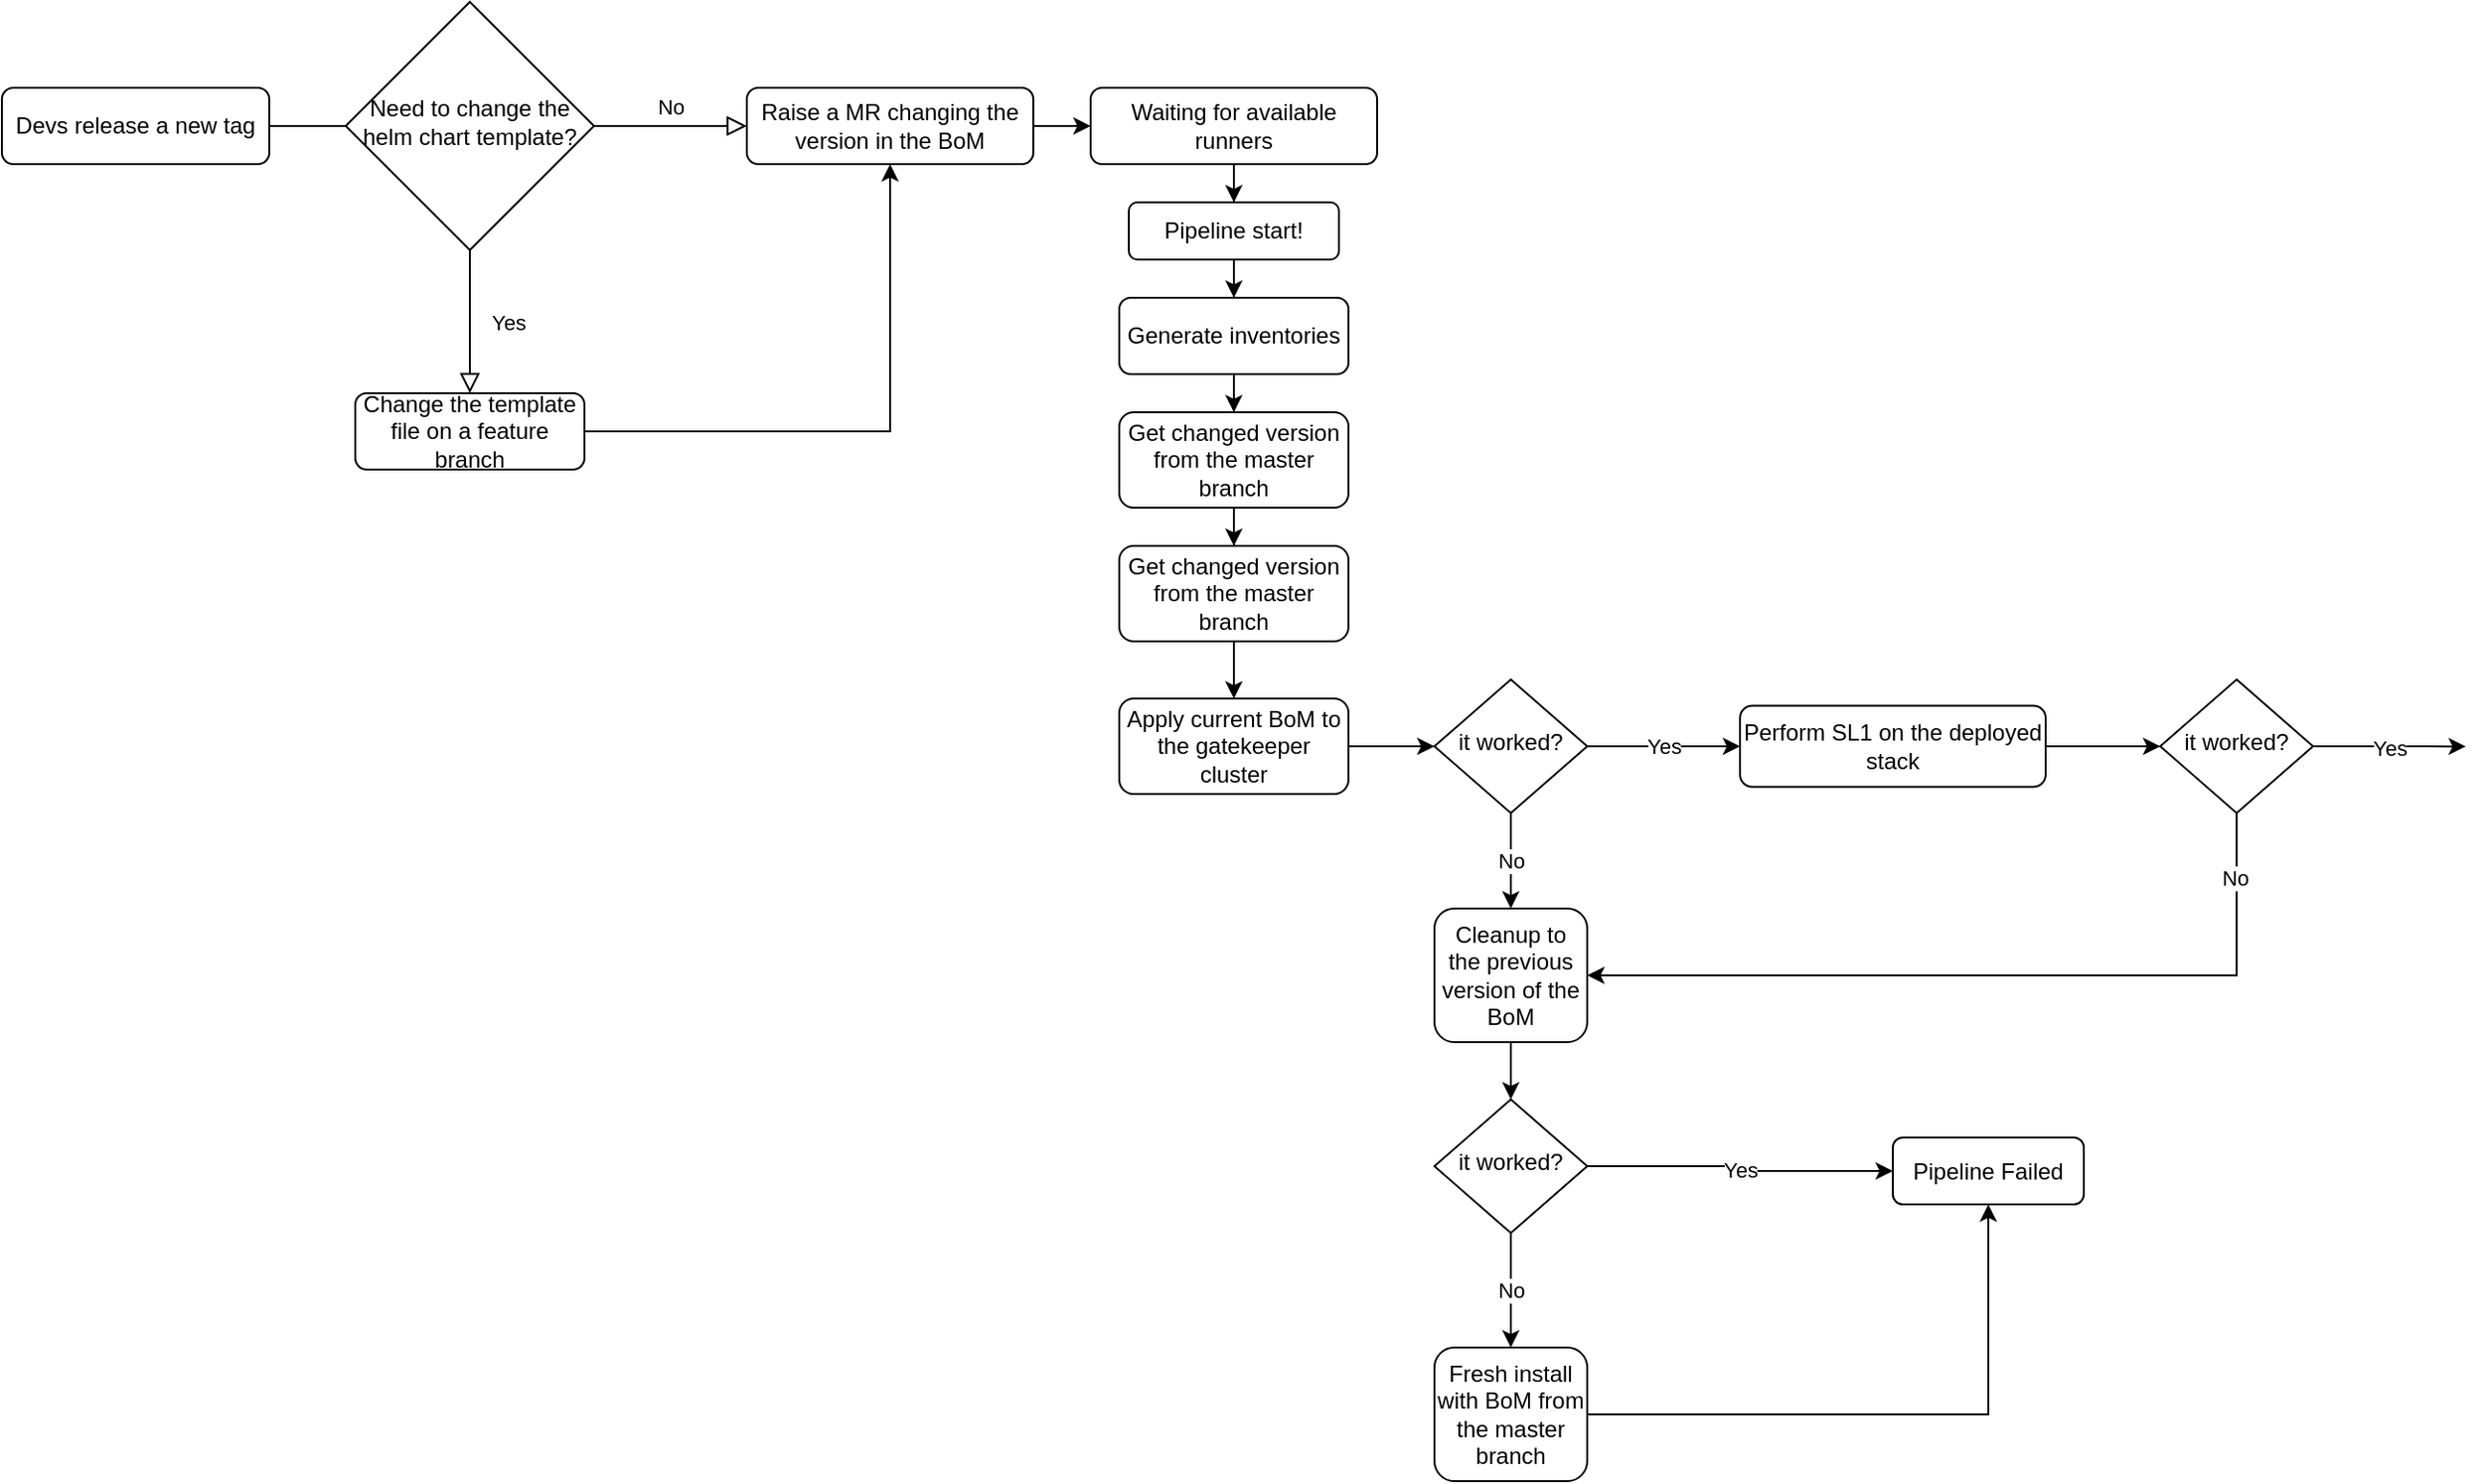 <mxfile version="14.8.5" type="github">
  <diagram id="C5RBs43oDa-KdzZeNtuy" name="Page-1">
    <mxGraphModel dx="1185" dy="600" grid="1" gridSize="10" guides="1" tooltips="1" connect="1" arrows="1" fold="1" page="1" pageScale="1" pageWidth="827" pageHeight="1169" math="0" shadow="0">
      <root>
        <mxCell id="WIyWlLk6GJQsqaUBKTNV-0" />
        <mxCell id="WIyWlLk6GJQsqaUBKTNV-1" parent="WIyWlLk6GJQsqaUBKTNV-0" />
        <mxCell id="WIyWlLk6GJQsqaUBKTNV-2" value="" style="rounded=0;html=1;jettySize=auto;orthogonalLoop=1;fontSize=11;endArrow=block;endFill=0;endSize=8;strokeWidth=1;shadow=0;labelBackgroundColor=none;edgeStyle=orthogonalEdgeStyle;entryX=0;entryY=0.5;entryDx=0;entryDy=0;" parent="WIyWlLk6GJQsqaUBKTNV-1" source="WIyWlLk6GJQsqaUBKTNV-3" target="WIyWlLk6GJQsqaUBKTNV-6" edge="1">
          <mxGeometry relative="1" as="geometry">
            <mxPoint x="220" y="160" as="targetPoint" />
            <Array as="points">
              <mxPoint x="230" y="100" />
              <mxPoint x="230" y="100" />
            </Array>
          </mxGeometry>
        </mxCell>
        <mxCell id="WIyWlLk6GJQsqaUBKTNV-3" value="Devs release a new tag" style="rounded=1;whiteSpace=wrap;html=1;fontSize=12;glass=0;strokeWidth=1;shadow=0;" parent="WIyWlLk6GJQsqaUBKTNV-1" vertex="1">
          <mxGeometry x="40" y="80" width="140" height="40" as="geometry" />
        </mxCell>
        <mxCell id="WIyWlLk6GJQsqaUBKTNV-4" value="Yes" style="rounded=0;html=1;jettySize=auto;orthogonalLoop=1;fontSize=11;endArrow=block;endFill=0;endSize=8;strokeWidth=1;shadow=0;labelBackgroundColor=none;edgeStyle=orthogonalEdgeStyle;entryX=0.5;entryY=0;entryDx=0;entryDy=0;" parent="WIyWlLk6GJQsqaUBKTNV-1" source="WIyWlLk6GJQsqaUBKTNV-6" target="WIyWlLk6GJQsqaUBKTNV-12" edge="1">
          <mxGeometry y="20" relative="1" as="geometry">
            <mxPoint as="offset" />
            <mxPoint x="285" y="210" as="targetPoint" />
          </mxGeometry>
        </mxCell>
        <mxCell id="WIyWlLk6GJQsqaUBKTNV-5" value="No" style="edgeStyle=orthogonalEdgeStyle;rounded=0;html=1;jettySize=auto;orthogonalLoop=1;fontSize=11;endArrow=block;endFill=0;endSize=8;strokeWidth=1;shadow=0;labelBackgroundColor=none;" parent="WIyWlLk6GJQsqaUBKTNV-1" source="WIyWlLk6GJQsqaUBKTNV-6" target="WIyWlLk6GJQsqaUBKTNV-7" edge="1">
          <mxGeometry y="10" relative="1" as="geometry">
            <mxPoint as="offset" />
          </mxGeometry>
        </mxCell>
        <mxCell id="WIyWlLk6GJQsqaUBKTNV-6" value="Need to change the helm chart template?" style="rhombus;whiteSpace=wrap;html=1;shadow=0;fontFamily=Helvetica;fontSize=12;align=center;strokeWidth=1;spacing=6;spacingTop=-4;" parent="WIyWlLk6GJQsqaUBKTNV-1" vertex="1">
          <mxGeometry x="220" y="35" width="130" height="130" as="geometry" />
        </mxCell>
        <mxCell id="pL0gPGD2MSd4G1JxEeV1-37" style="edgeStyle=orthogonalEdgeStyle;rounded=0;orthogonalLoop=1;jettySize=auto;html=1;entryX=0;entryY=0.5;entryDx=0;entryDy=0;" edge="1" parent="WIyWlLk6GJQsqaUBKTNV-1" source="WIyWlLk6GJQsqaUBKTNV-7" target="pL0gPGD2MSd4G1JxEeV1-35">
          <mxGeometry relative="1" as="geometry" />
        </mxCell>
        <mxCell id="WIyWlLk6GJQsqaUBKTNV-7" value="Raise a MR changing the version in the BoM" style="rounded=1;whiteSpace=wrap;html=1;fontSize=12;glass=0;strokeWidth=1;shadow=0;" parent="WIyWlLk6GJQsqaUBKTNV-1" vertex="1">
          <mxGeometry x="430" y="80" width="150" height="40" as="geometry" />
        </mxCell>
        <mxCell id="pL0gPGD2MSd4G1JxEeV1-7" value="" style="edgeStyle=orthogonalEdgeStyle;rounded=0;orthogonalLoop=1;jettySize=auto;html=1;" edge="1" parent="WIyWlLk6GJQsqaUBKTNV-1" source="WIyWlLk6GJQsqaUBKTNV-11" target="pL0gPGD2MSd4G1JxEeV1-6">
          <mxGeometry relative="1" as="geometry" />
        </mxCell>
        <mxCell id="WIyWlLk6GJQsqaUBKTNV-11" value="Generate inventories" style="rounded=1;whiteSpace=wrap;html=1;fontSize=12;glass=0;strokeWidth=1;shadow=0;" parent="WIyWlLk6GJQsqaUBKTNV-1" vertex="1">
          <mxGeometry x="625" y="190" width="120" height="40" as="geometry" />
        </mxCell>
        <mxCell id="pL0gPGD2MSd4G1JxEeV1-2" style="edgeStyle=orthogonalEdgeStyle;rounded=0;orthogonalLoop=1;jettySize=auto;html=1;exitX=1;exitY=0.5;exitDx=0;exitDy=0;" edge="1" parent="WIyWlLk6GJQsqaUBKTNV-1" source="WIyWlLk6GJQsqaUBKTNV-12" target="WIyWlLk6GJQsqaUBKTNV-7">
          <mxGeometry relative="1" as="geometry" />
        </mxCell>
        <mxCell id="WIyWlLk6GJQsqaUBKTNV-12" value="Change the template file on a feature branch" style="rounded=1;whiteSpace=wrap;html=1;fontSize=12;glass=0;strokeWidth=1;shadow=0;" parent="WIyWlLk6GJQsqaUBKTNV-1" vertex="1">
          <mxGeometry x="225" y="240" width="120" height="40" as="geometry" />
        </mxCell>
        <mxCell id="pL0gPGD2MSd4G1JxEeV1-5" value="" style="edgeStyle=orthogonalEdgeStyle;rounded=0;orthogonalLoop=1;jettySize=auto;html=1;" edge="1" parent="WIyWlLk6GJQsqaUBKTNV-1" source="pL0gPGD2MSd4G1JxEeV1-3" target="WIyWlLk6GJQsqaUBKTNV-11">
          <mxGeometry relative="1" as="geometry" />
        </mxCell>
        <mxCell id="pL0gPGD2MSd4G1JxEeV1-3" value="Pipeline start!" style="rounded=1;whiteSpace=wrap;html=1;fontSize=12;glass=0;strokeWidth=1;shadow=0;" vertex="1" parent="WIyWlLk6GJQsqaUBKTNV-1">
          <mxGeometry x="630" y="140" width="110" height="30" as="geometry" />
        </mxCell>
        <mxCell id="pL0gPGD2MSd4G1JxEeV1-9" value="" style="edgeStyle=orthogonalEdgeStyle;rounded=0;orthogonalLoop=1;jettySize=auto;html=1;" edge="1" parent="WIyWlLk6GJQsqaUBKTNV-1" source="pL0gPGD2MSd4G1JxEeV1-6" target="pL0gPGD2MSd4G1JxEeV1-8">
          <mxGeometry relative="1" as="geometry" />
        </mxCell>
        <mxCell id="pL0gPGD2MSd4G1JxEeV1-6" value="Get changed version from the master branch" style="rounded=1;whiteSpace=wrap;html=1;fontSize=12;glass=0;strokeWidth=1;shadow=0;" vertex="1" parent="WIyWlLk6GJQsqaUBKTNV-1">
          <mxGeometry x="625" y="250" width="120" height="50" as="geometry" />
        </mxCell>
        <mxCell id="pL0gPGD2MSd4G1JxEeV1-12" value="" style="edgeStyle=orthogonalEdgeStyle;rounded=0;orthogonalLoop=1;jettySize=auto;html=1;" edge="1" parent="WIyWlLk6GJQsqaUBKTNV-1" source="pL0gPGD2MSd4G1JxEeV1-8" target="pL0gPGD2MSd4G1JxEeV1-11">
          <mxGeometry relative="1" as="geometry" />
        </mxCell>
        <mxCell id="pL0gPGD2MSd4G1JxEeV1-8" value="Get changed version from the master branch" style="rounded=1;whiteSpace=wrap;html=1;fontSize=12;glass=0;strokeWidth=1;shadow=0;" vertex="1" parent="WIyWlLk6GJQsqaUBKTNV-1">
          <mxGeometry x="625" y="320" width="120" height="50" as="geometry" />
        </mxCell>
        <mxCell id="pL0gPGD2MSd4G1JxEeV1-42" value="" style="edgeStyle=orthogonalEdgeStyle;rounded=0;orthogonalLoop=1;jettySize=auto;html=1;" edge="1" parent="WIyWlLk6GJQsqaUBKTNV-1" source="pL0gPGD2MSd4G1JxEeV1-10" target="pL0gPGD2MSd4G1JxEeV1-41">
          <mxGeometry relative="1" as="geometry" />
        </mxCell>
        <mxCell id="pL0gPGD2MSd4G1JxEeV1-10" value="Perform SL1 on the deployed stack" style="rounded=1;whiteSpace=wrap;html=1;fontSize=12;glass=0;strokeWidth=1;shadow=0;" vertex="1" parent="WIyWlLk6GJQsqaUBKTNV-1">
          <mxGeometry x="950" y="403.75" width="160" height="42.5" as="geometry" />
        </mxCell>
        <mxCell id="pL0gPGD2MSd4G1JxEeV1-16" value="" style="edgeStyle=orthogonalEdgeStyle;rounded=0;orthogonalLoop=1;jettySize=auto;html=1;" edge="1" parent="WIyWlLk6GJQsqaUBKTNV-1" source="pL0gPGD2MSd4G1JxEeV1-11" target="pL0gPGD2MSd4G1JxEeV1-15">
          <mxGeometry relative="1" as="geometry" />
        </mxCell>
        <mxCell id="pL0gPGD2MSd4G1JxEeV1-11" value="Apply current BoM to the gatekeeper cluster" style="rounded=1;whiteSpace=wrap;html=1;fontSize=12;glass=0;strokeWidth=1;shadow=0;" vertex="1" parent="WIyWlLk6GJQsqaUBKTNV-1">
          <mxGeometry x="625" y="400" width="120" height="50" as="geometry" />
        </mxCell>
        <mxCell id="pL0gPGD2MSd4G1JxEeV1-20" value="Yes" style="edgeStyle=orthogonalEdgeStyle;rounded=0;orthogonalLoop=1;jettySize=auto;html=1;" edge="1" parent="WIyWlLk6GJQsqaUBKTNV-1" source="pL0gPGD2MSd4G1JxEeV1-15" target="pL0gPGD2MSd4G1JxEeV1-10">
          <mxGeometry relative="1" as="geometry" />
        </mxCell>
        <mxCell id="pL0gPGD2MSd4G1JxEeV1-23" value="No" style="edgeStyle=orthogonalEdgeStyle;rounded=0;orthogonalLoop=1;jettySize=auto;html=1;" edge="1" parent="WIyWlLk6GJQsqaUBKTNV-1" source="pL0gPGD2MSd4G1JxEeV1-15" target="pL0gPGD2MSd4G1JxEeV1-22">
          <mxGeometry relative="1" as="geometry" />
        </mxCell>
        <mxCell id="pL0gPGD2MSd4G1JxEeV1-15" value="it worked?" style="rhombus;whiteSpace=wrap;html=1;shadow=0;fontFamily=Helvetica;fontSize=12;align=center;strokeWidth=1;spacing=6;spacingTop=-4;" vertex="1" parent="WIyWlLk6GJQsqaUBKTNV-1">
          <mxGeometry x="790" y="390" width="80" height="70" as="geometry" />
        </mxCell>
        <mxCell id="pL0gPGD2MSd4G1JxEeV1-31" value="" style="edgeStyle=orthogonalEdgeStyle;rounded=0;orthogonalLoop=1;jettySize=auto;html=1;" edge="1" parent="WIyWlLk6GJQsqaUBKTNV-1" source="pL0gPGD2MSd4G1JxEeV1-22" target="pL0gPGD2MSd4G1JxEeV1-30">
          <mxGeometry relative="1" as="geometry" />
        </mxCell>
        <mxCell id="pL0gPGD2MSd4G1JxEeV1-22" value="Cleanup to the previous version of the BoM" style="rounded=1;whiteSpace=wrap;html=1;fontSize=12;glass=0;strokeWidth=1;shadow=0;" vertex="1" parent="WIyWlLk6GJQsqaUBKTNV-1">
          <mxGeometry x="790" y="510" width="80" height="70" as="geometry" />
        </mxCell>
        <mxCell id="pL0gPGD2MSd4G1JxEeV1-27" value="Pipeline Failed" style="rounded=1;whiteSpace=wrap;html=1;fontSize=12;glass=0;strokeWidth=1;shadow=0;" vertex="1" parent="WIyWlLk6GJQsqaUBKTNV-1">
          <mxGeometry x="1030" y="630" width="100" height="35" as="geometry" />
        </mxCell>
        <mxCell id="pL0gPGD2MSd4G1JxEeV1-28" value="Yes" style="edgeStyle=orthogonalEdgeStyle;rounded=0;orthogonalLoop=1;jettySize=auto;html=1;" edge="1" parent="WIyWlLk6GJQsqaUBKTNV-1" source="pL0gPGD2MSd4G1JxEeV1-30" target="pL0gPGD2MSd4G1JxEeV1-27">
          <mxGeometry relative="1" as="geometry" />
        </mxCell>
        <mxCell id="pL0gPGD2MSd4G1JxEeV1-29" value="No" style="edgeStyle=orthogonalEdgeStyle;rounded=0;orthogonalLoop=1;jettySize=auto;html=1;entryX=0.5;entryY=0;entryDx=0;entryDy=0;" edge="1" parent="WIyWlLk6GJQsqaUBKTNV-1" source="pL0gPGD2MSd4G1JxEeV1-30" target="pL0gPGD2MSd4G1JxEeV1-32">
          <mxGeometry relative="1" as="geometry">
            <mxPoint x="830" y="730" as="targetPoint" />
          </mxGeometry>
        </mxCell>
        <mxCell id="pL0gPGD2MSd4G1JxEeV1-30" value="it worked?" style="rhombus;whiteSpace=wrap;html=1;shadow=0;fontFamily=Helvetica;fontSize=12;align=center;strokeWidth=1;spacing=6;spacingTop=-4;" vertex="1" parent="WIyWlLk6GJQsqaUBKTNV-1">
          <mxGeometry x="790" y="610" width="80" height="70" as="geometry" />
        </mxCell>
        <mxCell id="pL0gPGD2MSd4G1JxEeV1-39" style="edgeStyle=orthogonalEdgeStyle;rounded=0;orthogonalLoop=1;jettySize=auto;html=1;entryX=0.5;entryY=1;entryDx=0;entryDy=0;" edge="1" parent="WIyWlLk6GJQsqaUBKTNV-1" source="pL0gPGD2MSd4G1JxEeV1-32" target="pL0gPGD2MSd4G1JxEeV1-27">
          <mxGeometry relative="1" as="geometry">
            <mxPoint x="1080" y="670" as="targetPoint" />
          </mxGeometry>
        </mxCell>
        <mxCell id="pL0gPGD2MSd4G1JxEeV1-32" value="Fresh install with BoM from the master branch" style="rounded=1;whiteSpace=wrap;html=1;fontSize=12;glass=0;strokeWidth=1;shadow=0;" vertex="1" parent="WIyWlLk6GJQsqaUBKTNV-1">
          <mxGeometry x="790" y="740" width="80" height="70" as="geometry" />
        </mxCell>
        <mxCell id="pL0gPGD2MSd4G1JxEeV1-38" value="" style="edgeStyle=orthogonalEdgeStyle;rounded=0;orthogonalLoop=1;jettySize=auto;html=1;" edge="1" parent="WIyWlLk6GJQsqaUBKTNV-1" source="pL0gPGD2MSd4G1JxEeV1-35" target="pL0gPGD2MSd4G1JxEeV1-3">
          <mxGeometry relative="1" as="geometry" />
        </mxCell>
        <mxCell id="pL0gPGD2MSd4G1JxEeV1-35" value="Waiting for available runners" style="rounded=1;whiteSpace=wrap;html=1;fontSize=12;glass=0;strokeWidth=1;shadow=0;" vertex="1" parent="WIyWlLk6GJQsqaUBKTNV-1">
          <mxGeometry x="610" y="80" width="150" height="40" as="geometry" />
        </mxCell>
        <mxCell id="pL0gPGD2MSd4G1JxEeV1-40" value="Yes" style="edgeStyle=orthogonalEdgeStyle;rounded=0;orthogonalLoop=1;jettySize=auto;html=1;" edge="1" parent="WIyWlLk6GJQsqaUBKTNV-1" source="pL0gPGD2MSd4G1JxEeV1-41">
          <mxGeometry relative="1" as="geometry">
            <mxPoint x="1330" y="425.083" as="targetPoint" />
          </mxGeometry>
        </mxCell>
        <mxCell id="pL0gPGD2MSd4G1JxEeV1-43" style="edgeStyle=orthogonalEdgeStyle;rounded=0;orthogonalLoop=1;jettySize=auto;html=1;entryX=1;entryY=0.5;entryDx=0;entryDy=0;" edge="1" parent="WIyWlLk6GJQsqaUBKTNV-1" source="pL0gPGD2MSd4G1JxEeV1-41" target="pL0gPGD2MSd4G1JxEeV1-22">
          <mxGeometry relative="1" as="geometry">
            <Array as="points">
              <mxPoint x="1210" y="545" />
            </Array>
          </mxGeometry>
        </mxCell>
        <mxCell id="pL0gPGD2MSd4G1JxEeV1-44" value="No" style="edgeLabel;html=1;align=center;verticalAlign=middle;resizable=0;points=[];" vertex="1" connectable="0" parent="pL0gPGD2MSd4G1JxEeV1-43">
          <mxGeometry x="-0.843" y="-1" relative="1" as="geometry">
            <mxPoint as="offset" />
          </mxGeometry>
        </mxCell>
        <mxCell id="pL0gPGD2MSd4G1JxEeV1-41" value="it worked?" style="rhombus;whiteSpace=wrap;html=1;shadow=0;fontFamily=Helvetica;fontSize=12;align=center;strokeWidth=1;spacing=6;spacingTop=-4;" vertex="1" parent="WIyWlLk6GJQsqaUBKTNV-1">
          <mxGeometry x="1170" y="390" width="80" height="70" as="geometry" />
        </mxCell>
      </root>
    </mxGraphModel>
  </diagram>
</mxfile>
